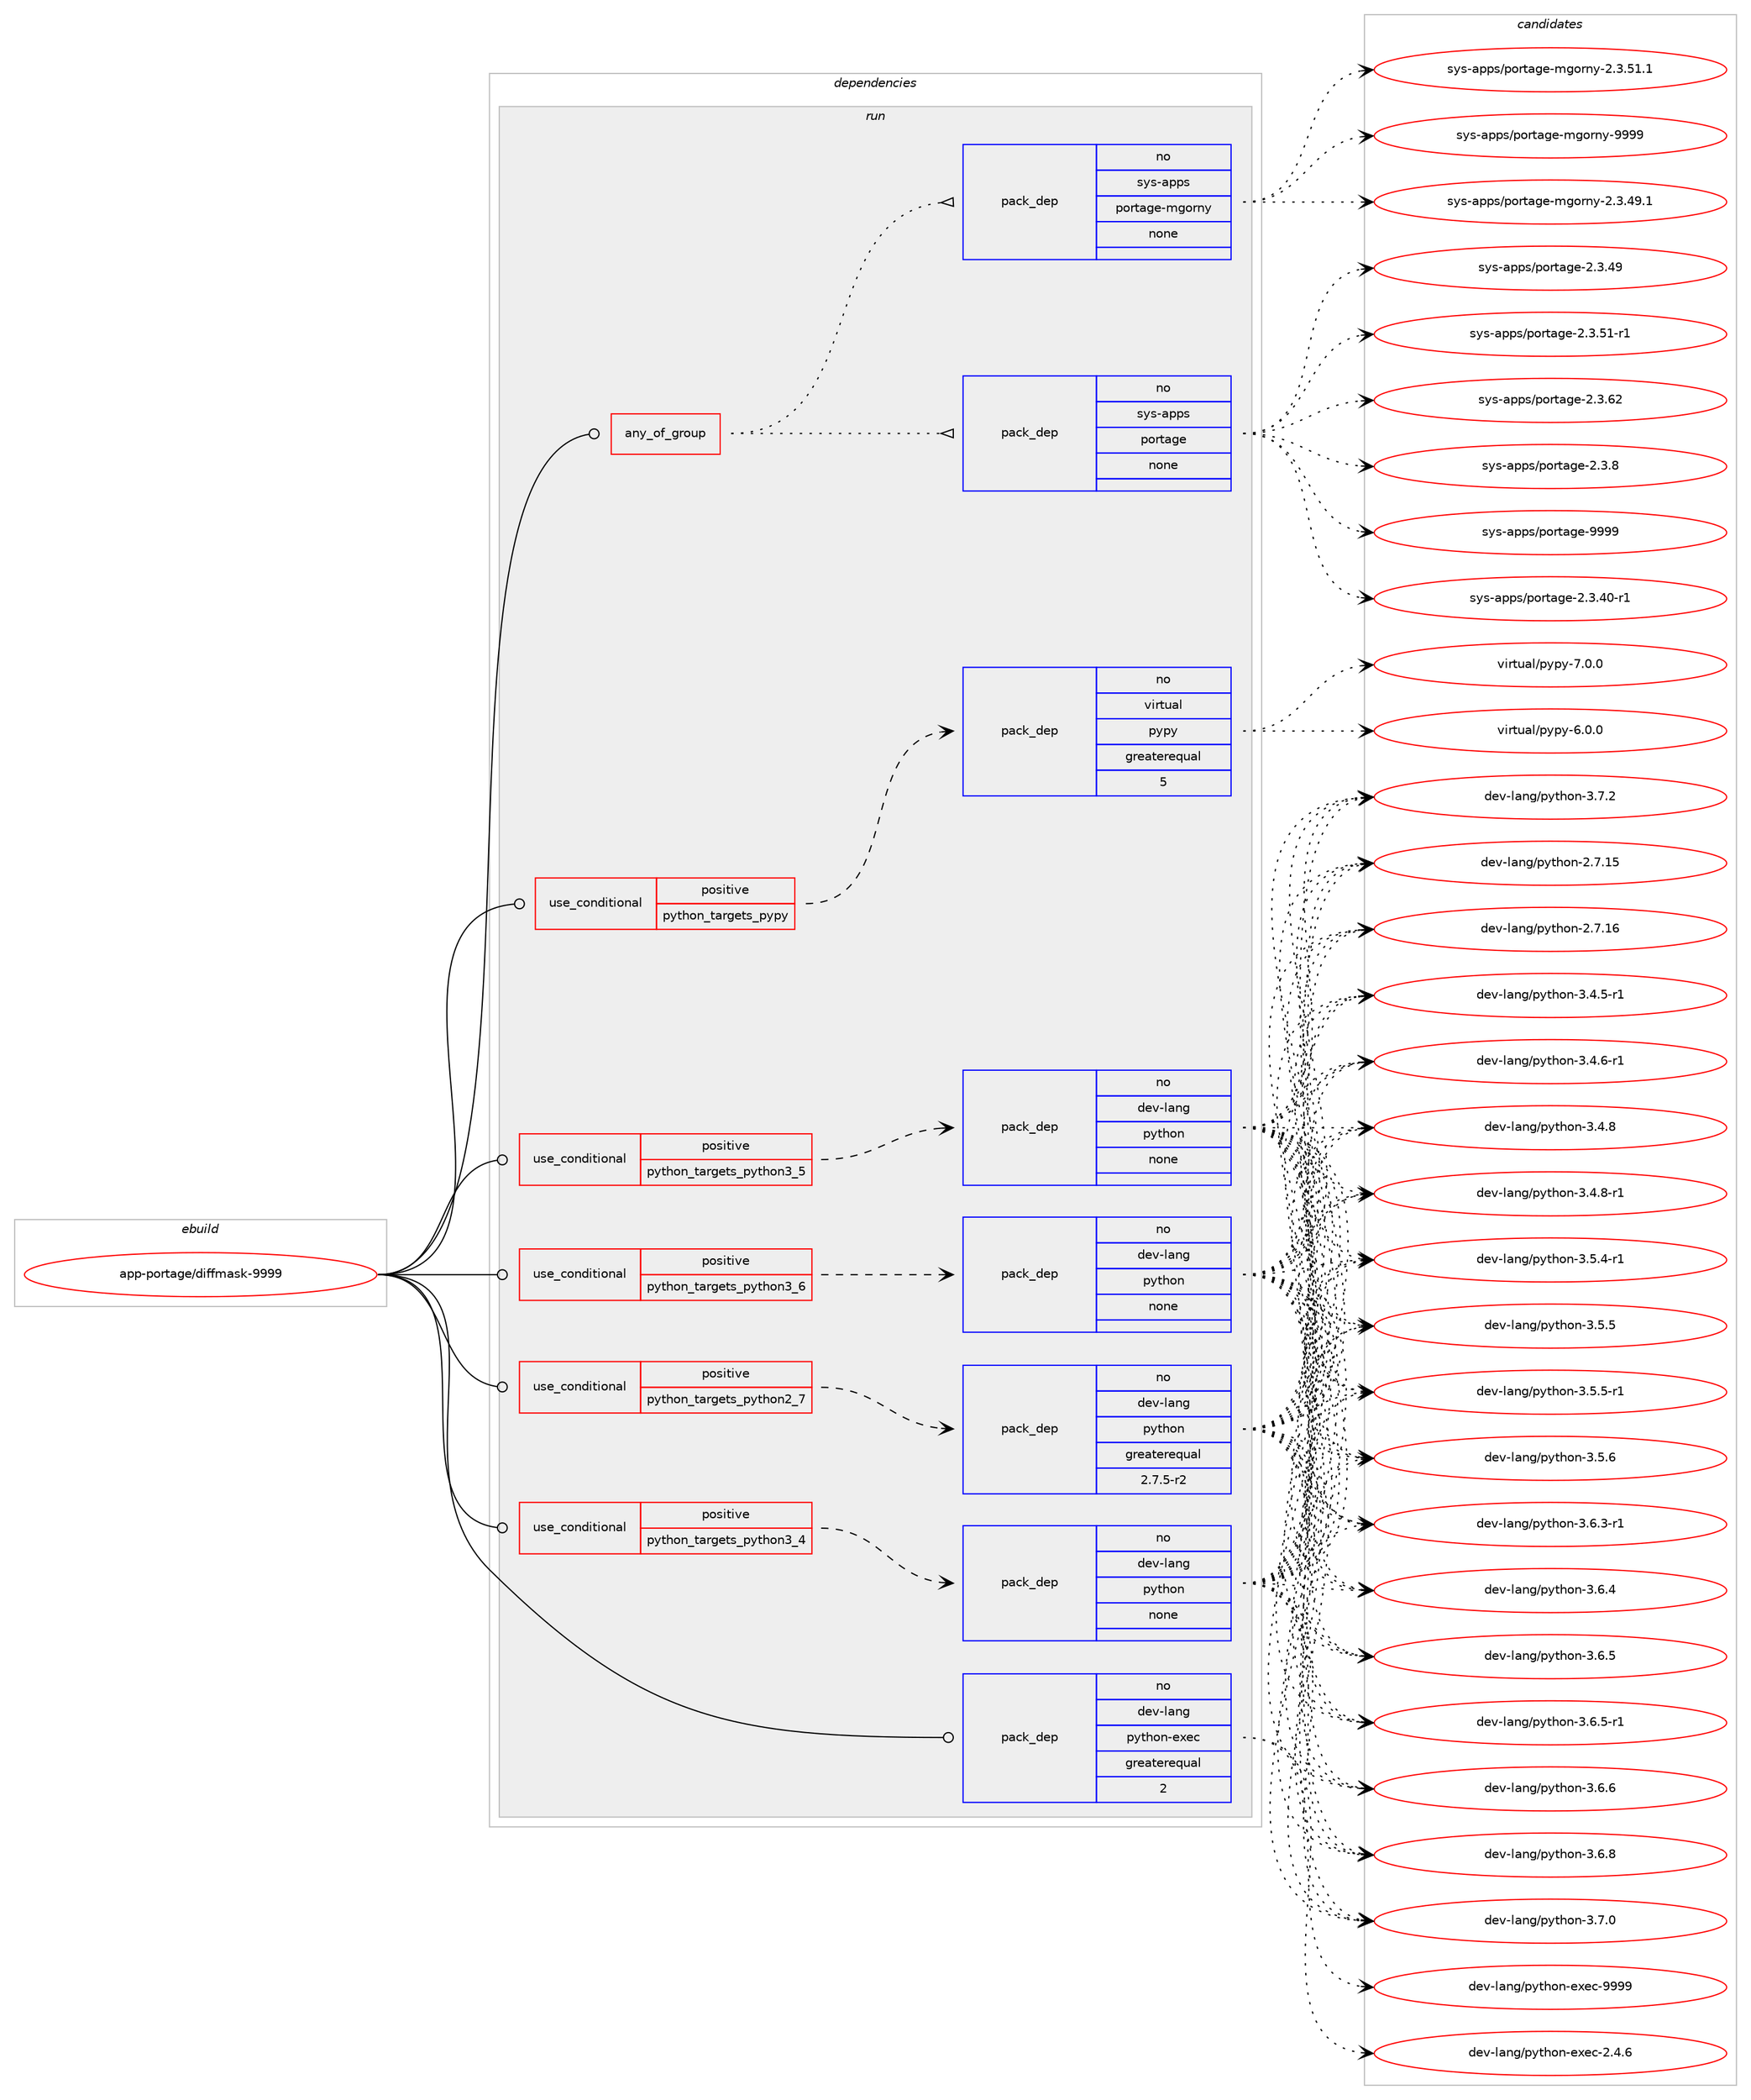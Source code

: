 digraph prolog {

# *************
# Graph options
# *************

newrank=true;
concentrate=true;
compound=true;
graph [rankdir=LR,fontname=Helvetica,fontsize=10,ranksep=1.5];#, ranksep=2.5, nodesep=0.2];
edge  [arrowhead=vee];
node  [fontname=Helvetica,fontsize=10];

# **********
# The ebuild
# **********

subgraph cluster_leftcol {
color=gray;
rank=same;
label=<<i>ebuild</i>>;
id [label="app-portage/diffmask-9999", color=red, width=4, href="../app-portage/diffmask-9999.svg"];
}

# ****************
# The dependencies
# ****************

subgraph cluster_midcol {
color=gray;
label=<<i>dependencies</i>>;
subgraph cluster_compile {
fillcolor="#eeeeee";
style=filled;
label=<<i>compile</i>>;
}
subgraph cluster_compileandrun {
fillcolor="#eeeeee";
style=filled;
label=<<i>compile and run</i>>;
}
subgraph cluster_run {
fillcolor="#eeeeee";
style=filled;
label=<<i>run</i>>;
subgraph any19819 {
dependency1305191 [label=<<TABLE BORDER="0" CELLBORDER="1" CELLSPACING="0" CELLPADDING="4"><TR><TD CELLPADDING="10">any_of_group</TD></TR></TABLE>>, shape=none, color=red];subgraph pack930220 {
dependency1305192 [label=<<TABLE BORDER="0" CELLBORDER="1" CELLSPACING="0" CELLPADDING="4" WIDTH="220"><TR><TD ROWSPAN="6" CELLPADDING="30">pack_dep</TD></TR><TR><TD WIDTH="110">no</TD></TR><TR><TD>sys-apps</TD></TR><TR><TD>portage</TD></TR><TR><TD>none</TD></TR><TR><TD></TD></TR></TABLE>>, shape=none, color=blue];
}
dependency1305191:e -> dependency1305192:w [weight=20,style="dotted",arrowhead="oinv"];
subgraph pack930221 {
dependency1305193 [label=<<TABLE BORDER="0" CELLBORDER="1" CELLSPACING="0" CELLPADDING="4" WIDTH="220"><TR><TD ROWSPAN="6" CELLPADDING="30">pack_dep</TD></TR><TR><TD WIDTH="110">no</TD></TR><TR><TD>sys-apps</TD></TR><TR><TD>portage-mgorny</TD></TR><TR><TD>none</TD></TR><TR><TD></TD></TR></TABLE>>, shape=none, color=blue];
}
dependency1305191:e -> dependency1305193:w [weight=20,style="dotted",arrowhead="oinv"];
}
id:e -> dependency1305191:w [weight=20,style="solid",arrowhead="odot"];
subgraph cond354610 {
dependency1305194 [label=<<TABLE BORDER="0" CELLBORDER="1" CELLSPACING="0" CELLPADDING="4"><TR><TD ROWSPAN="3" CELLPADDING="10">use_conditional</TD></TR><TR><TD>positive</TD></TR><TR><TD>python_targets_pypy</TD></TR></TABLE>>, shape=none, color=red];
subgraph pack930222 {
dependency1305195 [label=<<TABLE BORDER="0" CELLBORDER="1" CELLSPACING="0" CELLPADDING="4" WIDTH="220"><TR><TD ROWSPAN="6" CELLPADDING="30">pack_dep</TD></TR><TR><TD WIDTH="110">no</TD></TR><TR><TD>virtual</TD></TR><TR><TD>pypy</TD></TR><TR><TD>greaterequal</TD></TR><TR><TD>5</TD></TR></TABLE>>, shape=none, color=blue];
}
dependency1305194:e -> dependency1305195:w [weight=20,style="dashed",arrowhead="vee"];
}
id:e -> dependency1305194:w [weight=20,style="solid",arrowhead="odot"];
subgraph cond354611 {
dependency1305196 [label=<<TABLE BORDER="0" CELLBORDER="1" CELLSPACING="0" CELLPADDING="4"><TR><TD ROWSPAN="3" CELLPADDING="10">use_conditional</TD></TR><TR><TD>positive</TD></TR><TR><TD>python_targets_python2_7</TD></TR></TABLE>>, shape=none, color=red];
subgraph pack930223 {
dependency1305197 [label=<<TABLE BORDER="0" CELLBORDER="1" CELLSPACING="0" CELLPADDING="4" WIDTH="220"><TR><TD ROWSPAN="6" CELLPADDING="30">pack_dep</TD></TR><TR><TD WIDTH="110">no</TD></TR><TR><TD>dev-lang</TD></TR><TR><TD>python</TD></TR><TR><TD>greaterequal</TD></TR><TR><TD>2.7.5-r2</TD></TR></TABLE>>, shape=none, color=blue];
}
dependency1305196:e -> dependency1305197:w [weight=20,style="dashed",arrowhead="vee"];
}
id:e -> dependency1305196:w [weight=20,style="solid",arrowhead="odot"];
subgraph cond354612 {
dependency1305198 [label=<<TABLE BORDER="0" CELLBORDER="1" CELLSPACING="0" CELLPADDING="4"><TR><TD ROWSPAN="3" CELLPADDING="10">use_conditional</TD></TR><TR><TD>positive</TD></TR><TR><TD>python_targets_python3_4</TD></TR></TABLE>>, shape=none, color=red];
subgraph pack930224 {
dependency1305199 [label=<<TABLE BORDER="0" CELLBORDER="1" CELLSPACING="0" CELLPADDING="4" WIDTH="220"><TR><TD ROWSPAN="6" CELLPADDING="30">pack_dep</TD></TR><TR><TD WIDTH="110">no</TD></TR><TR><TD>dev-lang</TD></TR><TR><TD>python</TD></TR><TR><TD>none</TD></TR><TR><TD></TD></TR></TABLE>>, shape=none, color=blue];
}
dependency1305198:e -> dependency1305199:w [weight=20,style="dashed",arrowhead="vee"];
}
id:e -> dependency1305198:w [weight=20,style="solid",arrowhead="odot"];
subgraph cond354613 {
dependency1305200 [label=<<TABLE BORDER="0" CELLBORDER="1" CELLSPACING="0" CELLPADDING="4"><TR><TD ROWSPAN="3" CELLPADDING="10">use_conditional</TD></TR><TR><TD>positive</TD></TR><TR><TD>python_targets_python3_5</TD></TR></TABLE>>, shape=none, color=red];
subgraph pack930225 {
dependency1305201 [label=<<TABLE BORDER="0" CELLBORDER="1" CELLSPACING="0" CELLPADDING="4" WIDTH="220"><TR><TD ROWSPAN="6" CELLPADDING="30">pack_dep</TD></TR><TR><TD WIDTH="110">no</TD></TR><TR><TD>dev-lang</TD></TR><TR><TD>python</TD></TR><TR><TD>none</TD></TR><TR><TD></TD></TR></TABLE>>, shape=none, color=blue];
}
dependency1305200:e -> dependency1305201:w [weight=20,style="dashed",arrowhead="vee"];
}
id:e -> dependency1305200:w [weight=20,style="solid",arrowhead="odot"];
subgraph cond354614 {
dependency1305202 [label=<<TABLE BORDER="0" CELLBORDER="1" CELLSPACING="0" CELLPADDING="4"><TR><TD ROWSPAN="3" CELLPADDING="10">use_conditional</TD></TR><TR><TD>positive</TD></TR><TR><TD>python_targets_python3_6</TD></TR></TABLE>>, shape=none, color=red];
subgraph pack930226 {
dependency1305203 [label=<<TABLE BORDER="0" CELLBORDER="1" CELLSPACING="0" CELLPADDING="4" WIDTH="220"><TR><TD ROWSPAN="6" CELLPADDING="30">pack_dep</TD></TR><TR><TD WIDTH="110">no</TD></TR><TR><TD>dev-lang</TD></TR><TR><TD>python</TD></TR><TR><TD>none</TD></TR><TR><TD></TD></TR></TABLE>>, shape=none, color=blue];
}
dependency1305202:e -> dependency1305203:w [weight=20,style="dashed",arrowhead="vee"];
}
id:e -> dependency1305202:w [weight=20,style="solid",arrowhead="odot"];
subgraph pack930227 {
dependency1305204 [label=<<TABLE BORDER="0" CELLBORDER="1" CELLSPACING="0" CELLPADDING="4" WIDTH="220"><TR><TD ROWSPAN="6" CELLPADDING="30">pack_dep</TD></TR><TR><TD WIDTH="110">no</TD></TR><TR><TD>dev-lang</TD></TR><TR><TD>python-exec</TD></TR><TR><TD>greaterequal</TD></TR><TR><TD>2</TD></TR></TABLE>>, shape=none, color=blue];
}
id:e -> dependency1305204:w [weight=20,style="solid",arrowhead="odot"];
}
}

# **************
# The candidates
# **************

subgraph cluster_choices {
rank=same;
color=gray;
label=<<i>candidates</i>>;

subgraph choice930220 {
color=black;
nodesep=1;
choice11512111545971121121154711211111411697103101455046514652484511449 [label="sys-apps/portage-2.3.40-r1", color=red, width=4,href="../sys-apps/portage-2.3.40-r1.svg"];
choice1151211154597112112115471121111141169710310145504651465257 [label="sys-apps/portage-2.3.49", color=red, width=4,href="../sys-apps/portage-2.3.49.svg"];
choice11512111545971121121154711211111411697103101455046514653494511449 [label="sys-apps/portage-2.3.51-r1", color=red, width=4,href="../sys-apps/portage-2.3.51-r1.svg"];
choice1151211154597112112115471121111141169710310145504651465450 [label="sys-apps/portage-2.3.62", color=red, width=4,href="../sys-apps/portage-2.3.62.svg"];
choice11512111545971121121154711211111411697103101455046514656 [label="sys-apps/portage-2.3.8", color=red, width=4,href="../sys-apps/portage-2.3.8.svg"];
choice115121115459711211211547112111114116971031014557575757 [label="sys-apps/portage-9999", color=red, width=4,href="../sys-apps/portage-9999.svg"];
dependency1305192:e -> choice11512111545971121121154711211111411697103101455046514652484511449:w [style=dotted,weight="100"];
dependency1305192:e -> choice1151211154597112112115471121111141169710310145504651465257:w [style=dotted,weight="100"];
dependency1305192:e -> choice11512111545971121121154711211111411697103101455046514653494511449:w [style=dotted,weight="100"];
dependency1305192:e -> choice1151211154597112112115471121111141169710310145504651465450:w [style=dotted,weight="100"];
dependency1305192:e -> choice11512111545971121121154711211111411697103101455046514656:w [style=dotted,weight="100"];
dependency1305192:e -> choice115121115459711211211547112111114116971031014557575757:w [style=dotted,weight="100"];
}
subgraph choice930221 {
color=black;
nodesep=1;
choice1151211154597112112115471121111141169710310145109103111114110121455046514652574649 [label="sys-apps/portage-mgorny-2.3.49.1", color=red, width=4,href="../sys-apps/portage-mgorny-2.3.49.1.svg"];
choice1151211154597112112115471121111141169710310145109103111114110121455046514653494649 [label="sys-apps/portage-mgorny-2.3.51.1", color=red, width=4,href="../sys-apps/portage-mgorny-2.3.51.1.svg"];
choice11512111545971121121154711211111411697103101451091031111141101214557575757 [label="sys-apps/portage-mgorny-9999", color=red, width=4,href="../sys-apps/portage-mgorny-9999.svg"];
dependency1305193:e -> choice1151211154597112112115471121111141169710310145109103111114110121455046514652574649:w [style=dotted,weight="100"];
dependency1305193:e -> choice1151211154597112112115471121111141169710310145109103111114110121455046514653494649:w [style=dotted,weight="100"];
dependency1305193:e -> choice11512111545971121121154711211111411697103101451091031111141101214557575757:w [style=dotted,weight="100"];
}
subgraph choice930222 {
color=black;
nodesep=1;
choice1181051141161179710847112121112121455446484648 [label="virtual/pypy-6.0.0", color=red, width=4,href="../virtual/pypy-6.0.0.svg"];
choice1181051141161179710847112121112121455546484648 [label="virtual/pypy-7.0.0", color=red, width=4,href="../virtual/pypy-7.0.0.svg"];
dependency1305195:e -> choice1181051141161179710847112121112121455446484648:w [style=dotted,weight="100"];
dependency1305195:e -> choice1181051141161179710847112121112121455546484648:w [style=dotted,weight="100"];
}
subgraph choice930223 {
color=black;
nodesep=1;
choice10010111845108971101034711212111610411111045504655464953 [label="dev-lang/python-2.7.15", color=red, width=4,href="../dev-lang/python-2.7.15.svg"];
choice10010111845108971101034711212111610411111045504655464954 [label="dev-lang/python-2.7.16", color=red, width=4,href="../dev-lang/python-2.7.16.svg"];
choice1001011184510897110103471121211161041111104551465246534511449 [label="dev-lang/python-3.4.5-r1", color=red, width=4,href="../dev-lang/python-3.4.5-r1.svg"];
choice1001011184510897110103471121211161041111104551465246544511449 [label="dev-lang/python-3.4.6-r1", color=red, width=4,href="../dev-lang/python-3.4.6-r1.svg"];
choice100101118451089711010347112121116104111110455146524656 [label="dev-lang/python-3.4.8", color=red, width=4,href="../dev-lang/python-3.4.8.svg"];
choice1001011184510897110103471121211161041111104551465246564511449 [label="dev-lang/python-3.4.8-r1", color=red, width=4,href="../dev-lang/python-3.4.8-r1.svg"];
choice1001011184510897110103471121211161041111104551465346524511449 [label="dev-lang/python-3.5.4-r1", color=red, width=4,href="../dev-lang/python-3.5.4-r1.svg"];
choice100101118451089711010347112121116104111110455146534653 [label="dev-lang/python-3.5.5", color=red, width=4,href="../dev-lang/python-3.5.5.svg"];
choice1001011184510897110103471121211161041111104551465346534511449 [label="dev-lang/python-3.5.5-r1", color=red, width=4,href="../dev-lang/python-3.5.5-r1.svg"];
choice100101118451089711010347112121116104111110455146534654 [label="dev-lang/python-3.5.6", color=red, width=4,href="../dev-lang/python-3.5.6.svg"];
choice1001011184510897110103471121211161041111104551465446514511449 [label="dev-lang/python-3.6.3-r1", color=red, width=4,href="../dev-lang/python-3.6.3-r1.svg"];
choice100101118451089711010347112121116104111110455146544652 [label="dev-lang/python-3.6.4", color=red, width=4,href="../dev-lang/python-3.6.4.svg"];
choice100101118451089711010347112121116104111110455146544653 [label="dev-lang/python-3.6.5", color=red, width=4,href="../dev-lang/python-3.6.5.svg"];
choice1001011184510897110103471121211161041111104551465446534511449 [label="dev-lang/python-3.6.5-r1", color=red, width=4,href="../dev-lang/python-3.6.5-r1.svg"];
choice100101118451089711010347112121116104111110455146544654 [label="dev-lang/python-3.6.6", color=red, width=4,href="../dev-lang/python-3.6.6.svg"];
choice100101118451089711010347112121116104111110455146544656 [label="dev-lang/python-3.6.8", color=red, width=4,href="../dev-lang/python-3.6.8.svg"];
choice100101118451089711010347112121116104111110455146554648 [label="dev-lang/python-3.7.0", color=red, width=4,href="../dev-lang/python-3.7.0.svg"];
choice100101118451089711010347112121116104111110455146554650 [label="dev-lang/python-3.7.2", color=red, width=4,href="../dev-lang/python-3.7.2.svg"];
dependency1305197:e -> choice10010111845108971101034711212111610411111045504655464953:w [style=dotted,weight="100"];
dependency1305197:e -> choice10010111845108971101034711212111610411111045504655464954:w [style=dotted,weight="100"];
dependency1305197:e -> choice1001011184510897110103471121211161041111104551465246534511449:w [style=dotted,weight="100"];
dependency1305197:e -> choice1001011184510897110103471121211161041111104551465246544511449:w [style=dotted,weight="100"];
dependency1305197:e -> choice100101118451089711010347112121116104111110455146524656:w [style=dotted,weight="100"];
dependency1305197:e -> choice1001011184510897110103471121211161041111104551465246564511449:w [style=dotted,weight="100"];
dependency1305197:e -> choice1001011184510897110103471121211161041111104551465346524511449:w [style=dotted,weight="100"];
dependency1305197:e -> choice100101118451089711010347112121116104111110455146534653:w [style=dotted,weight="100"];
dependency1305197:e -> choice1001011184510897110103471121211161041111104551465346534511449:w [style=dotted,weight="100"];
dependency1305197:e -> choice100101118451089711010347112121116104111110455146534654:w [style=dotted,weight="100"];
dependency1305197:e -> choice1001011184510897110103471121211161041111104551465446514511449:w [style=dotted,weight="100"];
dependency1305197:e -> choice100101118451089711010347112121116104111110455146544652:w [style=dotted,weight="100"];
dependency1305197:e -> choice100101118451089711010347112121116104111110455146544653:w [style=dotted,weight="100"];
dependency1305197:e -> choice1001011184510897110103471121211161041111104551465446534511449:w [style=dotted,weight="100"];
dependency1305197:e -> choice100101118451089711010347112121116104111110455146544654:w [style=dotted,weight="100"];
dependency1305197:e -> choice100101118451089711010347112121116104111110455146544656:w [style=dotted,weight="100"];
dependency1305197:e -> choice100101118451089711010347112121116104111110455146554648:w [style=dotted,weight="100"];
dependency1305197:e -> choice100101118451089711010347112121116104111110455146554650:w [style=dotted,weight="100"];
}
subgraph choice930224 {
color=black;
nodesep=1;
choice10010111845108971101034711212111610411111045504655464953 [label="dev-lang/python-2.7.15", color=red, width=4,href="../dev-lang/python-2.7.15.svg"];
choice10010111845108971101034711212111610411111045504655464954 [label="dev-lang/python-2.7.16", color=red, width=4,href="../dev-lang/python-2.7.16.svg"];
choice1001011184510897110103471121211161041111104551465246534511449 [label="dev-lang/python-3.4.5-r1", color=red, width=4,href="../dev-lang/python-3.4.5-r1.svg"];
choice1001011184510897110103471121211161041111104551465246544511449 [label="dev-lang/python-3.4.6-r1", color=red, width=4,href="../dev-lang/python-3.4.6-r1.svg"];
choice100101118451089711010347112121116104111110455146524656 [label="dev-lang/python-3.4.8", color=red, width=4,href="../dev-lang/python-3.4.8.svg"];
choice1001011184510897110103471121211161041111104551465246564511449 [label="dev-lang/python-3.4.8-r1", color=red, width=4,href="../dev-lang/python-3.4.8-r1.svg"];
choice1001011184510897110103471121211161041111104551465346524511449 [label="dev-lang/python-3.5.4-r1", color=red, width=4,href="../dev-lang/python-3.5.4-r1.svg"];
choice100101118451089711010347112121116104111110455146534653 [label="dev-lang/python-3.5.5", color=red, width=4,href="../dev-lang/python-3.5.5.svg"];
choice1001011184510897110103471121211161041111104551465346534511449 [label="dev-lang/python-3.5.5-r1", color=red, width=4,href="../dev-lang/python-3.5.5-r1.svg"];
choice100101118451089711010347112121116104111110455146534654 [label="dev-lang/python-3.5.6", color=red, width=4,href="../dev-lang/python-3.5.6.svg"];
choice1001011184510897110103471121211161041111104551465446514511449 [label="dev-lang/python-3.6.3-r1", color=red, width=4,href="../dev-lang/python-3.6.3-r1.svg"];
choice100101118451089711010347112121116104111110455146544652 [label="dev-lang/python-3.6.4", color=red, width=4,href="../dev-lang/python-3.6.4.svg"];
choice100101118451089711010347112121116104111110455146544653 [label="dev-lang/python-3.6.5", color=red, width=4,href="../dev-lang/python-3.6.5.svg"];
choice1001011184510897110103471121211161041111104551465446534511449 [label="dev-lang/python-3.6.5-r1", color=red, width=4,href="../dev-lang/python-3.6.5-r1.svg"];
choice100101118451089711010347112121116104111110455146544654 [label="dev-lang/python-3.6.6", color=red, width=4,href="../dev-lang/python-3.6.6.svg"];
choice100101118451089711010347112121116104111110455146544656 [label="dev-lang/python-3.6.8", color=red, width=4,href="../dev-lang/python-3.6.8.svg"];
choice100101118451089711010347112121116104111110455146554648 [label="dev-lang/python-3.7.0", color=red, width=4,href="../dev-lang/python-3.7.0.svg"];
choice100101118451089711010347112121116104111110455146554650 [label="dev-lang/python-3.7.2", color=red, width=4,href="../dev-lang/python-3.7.2.svg"];
dependency1305199:e -> choice10010111845108971101034711212111610411111045504655464953:w [style=dotted,weight="100"];
dependency1305199:e -> choice10010111845108971101034711212111610411111045504655464954:w [style=dotted,weight="100"];
dependency1305199:e -> choice1001011184510897110103471121211161041111104551465246534511449:w [style=dotted,weight="100"];
dependency1305199:e -> choice1001011184510897110103471121211161041111104551465246544511449:w [style=dotted,weight="100"];
dependency1305199:e -> choice100101118451089711010347112121116104111110455146524656:w [style=dotted,weight="100"];
dependency1305199:e -> choice1001011184510897110103471121211161041111104551465246564511449:w [style=dotted,weight="100"];
dependency1305199:e -> choice1001011184510897110103471121211161041111104551465346524511449:w [style=dotted,weight="100"];
dependency1305199:e -> choice100101118451089711010347112121116104111110455146534653:w [style=dotted,weight="100"];
dependency1305199:e -> choice1001011184510897110103471121211161041111104551465346534511449:w [style=dotted,weight="100"];
dependency1305199:e -> choice100101118451089711010347112121116104111110455146534654:w [style=dotted,weight="100"];
dependency1305199:e -> choice1001011184510897110103471121211161041111104551465446514511449:w [style=dotted,weight="100"];
dependency1305199:e -> choice100101118451089711010347112121116104111110455146544652:w [style=dotted,weight="100"];
dependency1305199:e -> choice100101118451089711010347112121116104111110455146544653:w [style=dotted,weight="100"];
dependency1305199:e -> choice1001011184510897110103471121211161041111104551465446534511449:w [style=dotted,weight="100"];
dependency1305199:e -> choice100101118451089711010347112121116104111110455146544654:w [style=dotted,weight="100"];
dependency1305199:e -> choice100101118451089711010347112121116104111110455146544656:w [style=dotted,weight="100"];
dependency1305199:e -> choice100101118451089711010347112121116104111110455146554648:w [style=dotted,weight="100"];
dependency1305199:e -> choice100101118451089711010347112121116104111110455146554650:w [style=dotted,weight="100"];
}
subgraph choice930225 {
color=black;
nodesep=1;
choice10010111845108971101034711212111610411111045504655464953 [label="dev-lang/python-2.7.15", color=red, width=4,href="../dev-lang/python-2.7.15.svg"];
choice10010111845108971101034711212111610411111045504655464954 [label="dev-lang/python-2.7.16", color=red, width=4,href="../dev-lang/python-2.7.16.svg"];
choice1001011184510897110103471121211161041111104551465246534511449 [label="dev-lang/python-3.4.5-r1", color=red, width=4,href="../dev-lang/python-3.4.5-r1.svg"];
choice1001011184510897110103471121211161041111104551465246544511449 [label="dev-lang/python-3.4.6-r1", color=red, width=4,href="../dev-lang/python-3.4.6-r1.svg"];
choice100101118451089711010347112121116104111110455146524656 [label="dev-lang/python-3.4.8", color=red, width=4,href="../dev-lang/python-3.4.8.svg"];
choice1001011184510897110103471121211161041111104551465246564511449 [label="dev-lang/python-3.4.8-r1", color=red, width=4,href="../dev-lang/python-3.4.8-r1.svg"];
choice1001011184510897110103471121211161041111104551465346524511449 [label="dev-lang/python-3.5.4-r1", color=red, width=4,href="../dev-lang/python-3.5.4-r1.svg"];
choice100101118451089711010347112121116104111110455146534653 [label="dev-lang/python-3.5.5", color=red, width=4,href="../dev-lang/python-3.5.5.svg"];
choice1001011184510897110103471121211161041111104551465346534511449 [label="dev-lang/python-3.5.5-r1", color=red, width=4,href="../dev-lang/python-3.5.5-r1.svg"];
choice100101118451089711010347112121116104111110455146534654 [label="dev-lang/python-3.5.6", color=red, width=4,href="../dev-lang/python-3.5.6.svg"];
choice1001011184510897110103471121211161041111104551465446514511449 [label="dev-lang/python-3.6.3-r1", color=red, width=4,href="../dev-lang/python-3.6.3-r1.svg"];
choice100101118451089711010347112121116104111110455146544652 [label="dev-lang/python-3.6.4", color=red, width=4,href="../dev-lang/python-3.6.4.svg"];
choice100101118451089711010347112121116104111110455146544653 [label="dev-lang/python-3.6.5", color=red, width=4,href="../dev-lang/python-3.6.5.svg"];
choice1001011184510897110103471121211161041111104551465446534511449 [label="dev-lang/python-3.6.5-r1", color=red, width=4,href="../dev-lang/python-3.6.5-r1.svg"];
choice100101118451089711010347112121116104111110455146544654 [label="dev-lang/python-3.6.6", color=red, width=4,href="../dev-lang/python-3.6.6.svg"];
choice100101118451089711010347112121116104111110455146544656 [label="dev-lang/python-3.6.8", color=red, width=4,href="../dev-lang/python-3.6.8.svg"];
choice100101118451089711010347112121116104111110455146554648 [label="dev-lang/python-3.7.0", color=red, width=4,href="../dev-lang/python-3.7.0.svg"];
choice100101118451089711010347112121116104111110455146554650 [label="dev-lang/python-3.7.2", color=red, width=4,href="../dev-lang/python-3.7.2.svg"];
dependency1305201:e -> choice10010111845108971101034711212111610411111045504655464953:w [style=dotted,weight="100"];
dependency1305201:e -> choice10010111845108971101034711212111610411111045504655464954:w [style=dotted,weight="100"];
dependency1305201:e -> choice1001011184510897110103471121211161041111104551465246534511449:w [style=dotted,weight="100"];
dependency1305201:e -> choice1001011184510897110103471121211161041111104551465246544511449:w [style=dotted,weight="100"];
dependency1305201:e -> choice100101118451089711010347112121116104111110455146524656:w [style=dotted,weight="100"];
dependency1305201:e -> choice1001011184510897110103471121211161041111104551465246564511449:w [style=dotted,weight="100"];
dependency1305201:e -> choice1001011184510897110103471121211161041111104551465346524511449:w [style=dotted,weight="100"];
dependency1305201:e -> choice100101118451089711010347112121116104111110455146534653:w [style=dotted,weight="100"];
dependency1305201:e -> choice1001011184510897110103471121211161041111104551465346534511449:w [style=dotted,weight="100"];
dependency1305201:e -> choice100101118451089711010347112121116104111110455146534654:w [style=dotted,weight="100"];
dependency1305201:e -> choice1001011184510897110103471121211161041111104551465446514511449:w [style=dotted,weight="100"];
dependency1305201:e -> choice100101118451089711010347112121116104111110455146544652:w [style=dotted,weight="100"];
dependency1305201:e -> choice100101118451089711010347112121116104111110455146544653:w [style=dotted,weight="100"];
dependency1305201:e -> choice1001011184510897110103471121211161041111104551465446534511449:w [style=dotted,weight="100"];
dependency1305201:e -> choice100101118451089711010347112121116104111110455146544654:w [style=dotted,weight="100"];
dependency1305201:e -> choice100101118451089711010347112121116104111110455146544656:w [style=dotted,weight="100"];
dependency1305201:e -> choice100101118451089711010347112121116104111110455146554648:w [style=dotted,weight="100"];
dependency1305201:e -> choice100101118451089711010347112121116104111110455146554650:w [style=dotted,weight="100"];
}
subgraph choice930226 {
color=black;
nodesep=1;
choice10010111845108971101034711212111610411111045504655464953 [label="dev-lang/python-2.7.15", color=red, width=4,href="../dev-lang/python-2.7.15.svg"];
choice10010111845108971101034711212111610411111045504655464954 [label="dev-lang/python-2.7.16", color=red, width=4,href="../dev-lang/python-2.7.16.svg"];
choice1001011184510897110103471121211161041111104551465246534511449 [label="dev-lang/python-3.4.5-r1", color=red, width=4,href="../dev-lang/python-3.4.5-r1.svg"];
choice1001011184510897110103471121211161041111104551465246544511449 [label="dev-lang/python-3.4.6-r1", color=red, width=4,href="../dev-lang/python-3.4.6-r1.svg"];
choice100101118451089711010347112121116104111110455146524656 [label="dev-lang/python-3.4.8", color=red, width=4,href="../dev-lang/python-3.4.8.svg"];
choice1001011184510897110103471121211161041111104551465246564511449 [label="dev-lang/python-3.4.8-r1", color=red, width=4,href="../dev-lang/python-3.4.8-r1.svg"];
choice1001011184510897110103471121211161041111104551465346524511449 [label="dev-lang/python-3.5.4-r1", color=red, width=4,href="../dev-lang/python-3.5.4-r1.svg"];
choice100101118451089711010347112121116104111110455146534653 [label="dev-lang/python-3.5.5", color=red, width=4,href="../dev-lang/python-3.5.5.svg"];
choice1001011184510897110103471121211161041111104551465346534511449 [label="dev-lang/python-3.5.5-r1", color=red, width=4,href="../dev-lang/python-3.5.5-r1.svg"];
choice100101118451089711010347112121116104111110455146534654 [label="dev-lang/python-3.5.6", color=red, width=4,href="../dev-lang/python-3.5.6.svg"];
choice1001011184510897110103471121211161041111104551465446514511449 [label="dev-lang/python-3.6.3-r1", color=red, width=4,href="../dev-lang/python-3.6.3-r1.svg"];
choice100101118451089711010347112121116104111110455146544652 [label="dev-lang/python-3.6.4", color=red, width=4,href="../dev-lang/python-3.6.4.svg"];
choice100101118451089711010347112121116104111110455146544653 [label="dev-lang/python-3.6.5", color=red, width=4,href="../dev-lang/python-3.6.5.svg"];
choice1001011184510897110103471121211161041111104551465446534511449 [label="dev-lang/python-3.6.5-r1", color=red, width=4,href="../dev-lang/python-3.6.5-r1.svg"];
choice100101118451089711010347112121116104111110455146544654 [label="dev-lang/python-3.6.6", color=red, width=4,href="../dev-lang/python-3.6.6.svg"];
choice100101118451089711010347112121116104111110455146544656 [label="dev-lang/python-3.6.8", color=red, width=4,href="../dev-lang/python-3.6.8.svg"];
choice100101118451089711010347112121116104111110455146554648 [label="dev-lang/python-3.7.0", color=red, width=4,href="../dev-lang/python-3.7.0.svg"];
choice100101118451089711010347112121116104111110455146554650 [label="dev-lang/python-3.7.2", color=red, width=4,href="../dev-lang/python-3.7.2.svg"];
dependency1305203:e -> choice10010111845108971101034711212111610411111045504655464953:w [style=dotted,weight="100"];
dependency1305203:e -> choice10010111845108971101034711212111610411111045504655464954:w [style=dotted,weight="100"];
dependency1305203:e -> choice1001011184510897110103471121211161041111104551465246534511449:w [style=dotted,weight="100"];
dependency1305203:e -> choice1001011184510897110103471121211161041111104551465246544511449:w [style=dotted,weight="100"];
dependency1305203:e -> choice100101118451089711010347112121116104111110455146524656:w [style=dotted,weight="100"];
dependency1305203:e -> choice1001011184510897110103471121211161041111104551465246564511449:w [style=dotted,weight="100"];
dependency1305203:e -> choice1001011184510897110103471121211161041111104551465346524511449:w [style=dotted,weight="100"];
dependency1305203:e -> choice100101118451089711010347112121116104111110455146534653:w [style=dotted,weight="100"];
dependency1305203:e -> choice1001011184510897110103471121211161041111104551465346534511449:w [style=dotted,weight="100"];
dependency1305203:e -> choice100101118451089711010347112121116104111110455146534654:w [style=dotted,weight="100"];
dependency1305203:e -> choice1001011184510897110103471121211161041111104551465446514511449:w [style=dotted,weight="100"];
dependency1305203:e -> choice100101118451089711010347112121116104111110455146544652:w [style=dotted,weight="100"];
dependency1305203:e -> choice100101118451089711010347112121116104111110455146544653:w [style=dotted,weight="100"];
dependency1305203:e -> choice1001011184510897110103471121211161041111104551465446534511449:w [style=dotted,weight="100"];
dependency1305203:e -> choice100101118451089711010347112121116104111110455146544654:w [style=dotted,weight="100"];
dependency1305203:e -> choice100101118451089711010347112121116104111110455146544656:w [style=dotted,weight="100"];
dependency1305203:e -> choice100101118451089711010347112121116104111110455146554648:w [style=dotted,weight="100"];
dependency1305203:e -> choice100101118451089711010347112121116104111110455146554650:w [style=dotted,weight="100"];
}
subgraph choice930227 {
color=black;
nodesep=1;
choice1001011184510897110103471121211161041111104510112010199455046524654 [label="dev-lang/python-exec-2.4.6", color=red, width=4,href="../dev-lang/python-exec-2.4.6.svg"];
choice10010111845108971101034711212111610411111045101120101994557575757 [label="dev-lang/python-exec-9999", color=red, width=4,href="../dev-lang/python-exec-9999.svg"];
dependency1305204:e -> choice1001011184510897110103471121211161041111104510112010199455046524654:w [style=dotted,weight="100"];
dependency1305204:e -> choice10010111845108971101034711212111610411111045101120101994557575757:w [style=dotted,weight="100"];
}
}

}
